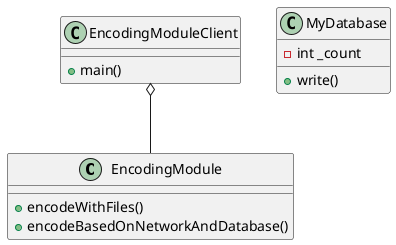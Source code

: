 @startuml exDIP
class EncodingModule
class EncodingModuleClient
class MyDatabase 

EncodingModule : + encodeWithFiles()
EncodingModule : + encodeBasedOnNetworkAndDatabase()
EncodingModuleClient o-- EncodingModule
EncodingModuleClient : + main()
MyDatabase : + write()
MyDatabase : - int _count
@enduml